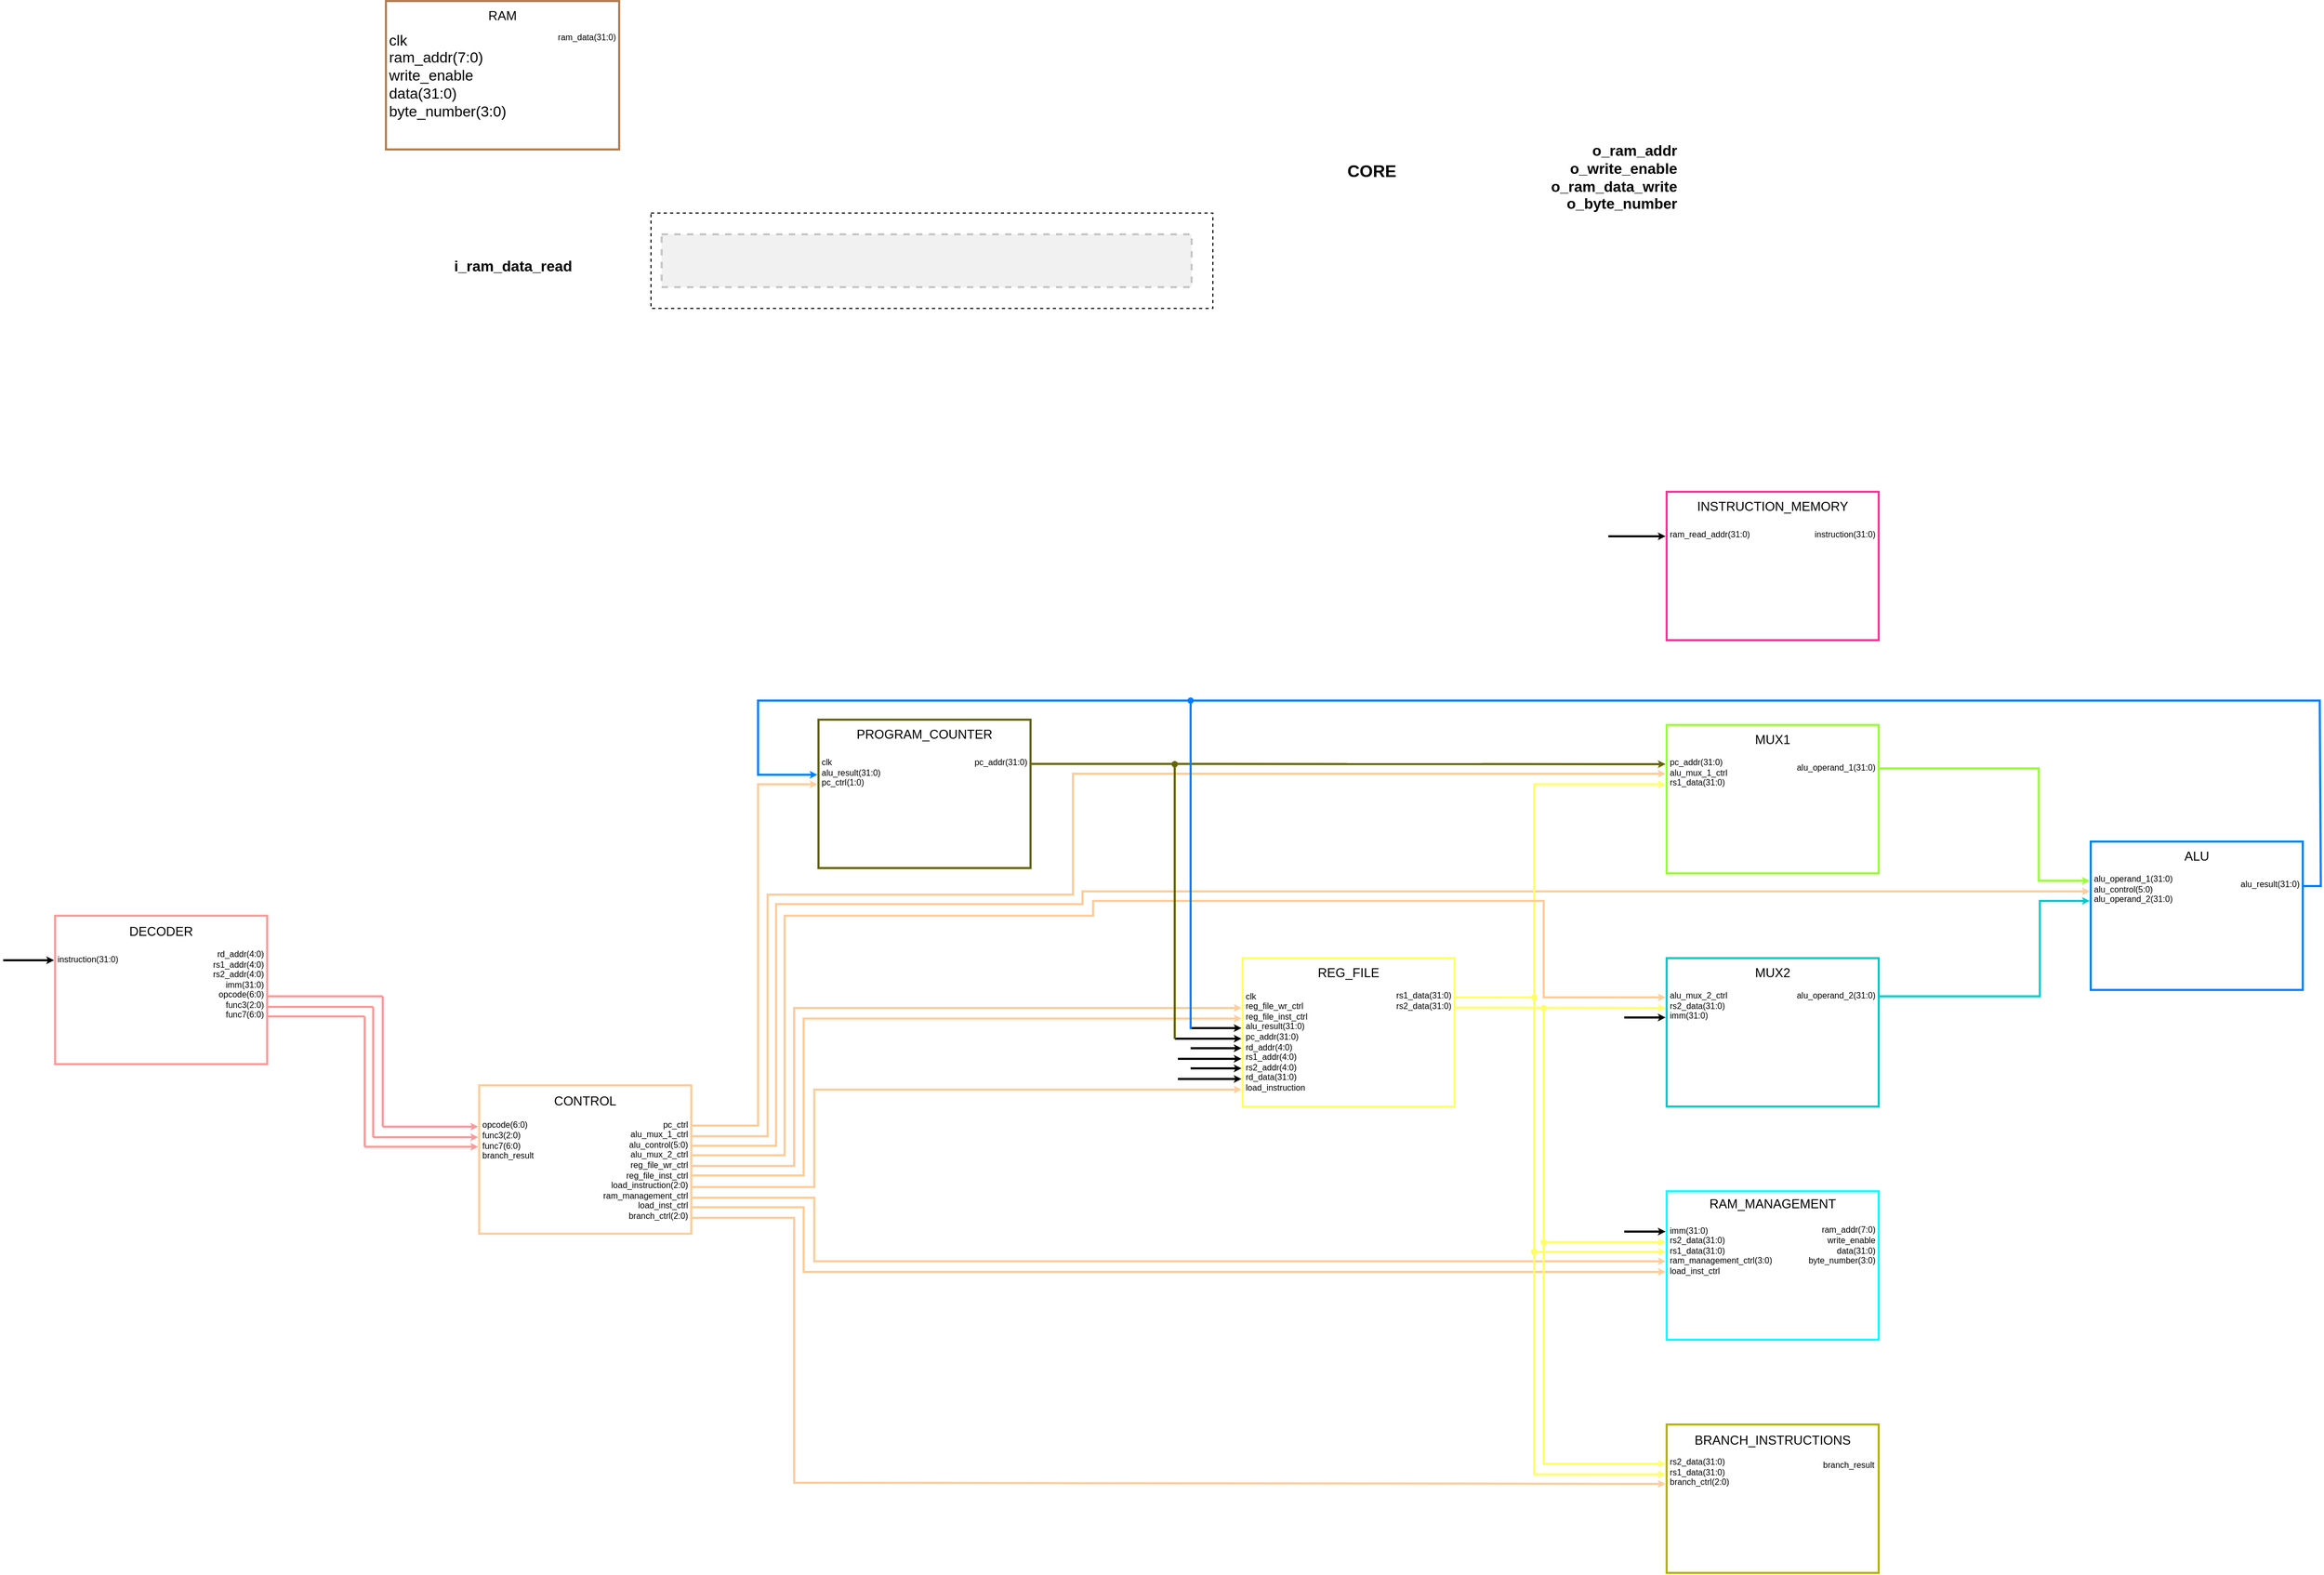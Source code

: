 <mxfile version="21.7.5" type="device">
  <diagram name="Page-1" id="GIOiO_XL50JcRZLEiqmb">
    <mxGraphModel dx="1499" dy="911" grid="1" gridSize="3" guides="0" tooltips="1" connect="0" arrows="0" fold="1" page="1" pageScale="1" pageWidth="827" pageHeight="1169" background="#FFFFFF" math="0" shadow="0">
      <root>
        <mxCell id="0" />
        <mxCell id="1" parent="0" />
        <mxCell id="GyvTqQFsoOXNv8xfiNRn-7" value="&amp;nbsp;" style="rounded=0;whiteSpace=wrap;html=1;fillColor=none;dashed=1;" parent="1" vertex="1">
          <mxGeometry x="682" y="977" width="530" height="90" as="geometry" />
        </mxCell>
        <mxCell id="Nq3vy76Jur3wy4Glu-vh-1" value="" style="rounded=0;whiteSpace=wrap;html=1;fillColor=none;strokeColor=#FF9999;strokeWidth=2;fontColor=#000000;" parent="1" vertex="1">
          <mxGeometry x="120" y="1640" width="200" height="140" as="geometry" />
        </mxCell>
        <mxCell id="Nq3vy76Jur3wy4Glu-vh-2" value="&lt;font style=&quot;font-size: 8px;&quot;&gt;instruction(31:0)&lt;br&gt;&lt;/font&gt;" style="text;html=1;strokeColor=none;fillColor=none;align=center;verticalAlign=middle;whiteSpace=wrap;rounded=0;fontColor=#000000;" parent="1" vertex="1">
          <mxGeometry x="121" y="1670" width="60" height="20" as="geometry" />
        </mxCell>
        <mxCell id="Nq3vy76Jur3wy4Glu-vh-3" value="DECODER" style="text;html=1;strokeColor=none;fillColor=none;align=center;verticalAlign=middle;whiteSpace=wrap;rounded=0;fontColor=#000000;" parent="1" vertex="1">
          <mxGeometry x="120" y="1645" width="200" height="20" as="geometry" />
        </mxCell>
        <mxCell id="Nq3vy76Jur3wy4Glu-vh-4" value="&lt;div style=&quot;font-size: 8px;&quot; align=&quot;right&quot;&gt;&lt;font style=&quot;font-size: 8px;&quot;&gt;rd_addr(4:0)&lt;/font&gt;&lt;/div&gt;&lt;div style=&quot;font-size: 8px;&quot; align=&quot;right&quot;&gt;&lt;font style=&quot;font-size: 8px;&quot;&gt;rs1_addr(4:0)&lt;/font&gt;&lt;/div&gt;&lt;div style=&quot;font-size: 8px;&quot; align=&quot;right&quot;&gt;&lt;font style=&quot;font-size: 8px;&quot;&gt;rs2_addr(4:0)&lt;/font&gt;&lt;/div&gt;&lt;div style=&quot;font-size: 8px;&quot; align=&quot;right&quot;&gt;&lt;font style=&quot;font-size: 8px;&quot;&gt;imm(31:0)&lt;/font&gt;&lt;/div&gt;&lt;div style=&quot;font-size: 8px;&quot; align=&quot;right&quot;&gt;&lt;div style=&quot;font-size: 8px;&quot; align=&quot;right&quot;&gt;&lt;font style=&quot;font-size: 8px;&quot;&gt;opcode(6:0)&lt;/font&gt;&lt;/div&gt;&lt;div style=&quot;font-size: 8px;&quot; align=&quot;right&quot;&gt;&lt;font style=&quot;font-size: 8px;&quot;&gt;func3(2:0)&lt;/font&gt;&lt;/div&gt;&lt;font style=&quot;font-size: 8px;&quot;&gt;func7(6:0)&lt;/font&gt;&lt;font style=&quot;font-size: 8px;&quot;&gt;&lt;/font&gt;&lt;/div&gt;" style="text;html=1;strokeColor=none;fillColor=none;align=right;verticalAlign=middle;whiteSpace=wrap;rounded=0;fontColor=#000000;" parent="1" vertex="1">
          <mxGeometry x="269" y="1670" width="50" height="70" as="geometry" />
        </mxCell>
        <mxCell id="Nq3vy76Jur3wy4Glu-vh-5" value="" style="rounded=0;whiteSpace=wrap;html=1;fillColor=none;strokeColor=#ffcc99;strokeWidth=2;fontColor=#000000;" parent="1" vertex="1">
          <mxGeometry x="520" y="1800" width="200" height="140" as="geometry" />
        </mxCell>
        <mxCell id="Nq3vy76Jur3wy4Glu-vh-6" value="&lt;div style=&quot;font-size: 8px;&quot; align=&quot;left&quot;&gt;&lt;font style=&quot;font-size: 8px;&quot;&gt;opcode(6:0)&lt;/font&gt;&lt;/div&gt;&lt;div style=&quot;font-size: 8px;&quot; align=&quot;left&quot;&gt;&lt;font style=&quot;font-size: 8px;&quot;&gt;func3(2:0)&lt;/font&gt;&lt;/div&gt;&lt;div style=&quot;font-size: 8px;&quot; align=&quot;left&quot;&gt;&lt;font style=&quot;font-size: 8px;&quot;&gt;func7(6:0)&lt;/font&gt;&lt;/div&gt;&lt;div style=&quot;font-size: 8px;&quot; align=&quot;left&quot;&gt;&lt;font style=&quot;font-size: 8px;&quot;&gt;branch_result&lt;br&gt;&lt;/font&gt;&lt;/div&gt;" style="text;html=1;strokeColor=none;fillColor=none;align=left;verticalAlign=middle;whiteSpace=wrap;rounded=0;fontColor=#000000;" parent="1" vertex="1">
          <mxGeometry x="521" y="1830" width="55" height="43" as="geometry" />
        </mxCell>
        <mxCell id="Nq3vy76Jur3wy4Glu-vh-7" value="CONTROL" style="text;html=1;strokeColor=none;fillColor=none;align=center;verticalAlign=middle;whiteSpace=wrap;rounded=0;fontColor=#000000;" parent="1" vertex="1">
          <mxGeometry x="520" y="1805" width="200" height="20" as="geometry" />
        </mxCell>
        <mxCell id="Nq3vy76Jur3wy4Glu-vh-8" value="&lt;div style=&quot;font-size: 8px;&quot; align=&quot;right&quot;&gt;&lt;font style=&quot;font-size: 8px;&quot;&gt;pc_ctrl&lt;/font&gt;&lt;font style=&quot;font-size: 8px;&quot;&gt;&lt;/font&gt;&lt;/div&gt;&lt;div style=&quot;font-size: 8px;&quot; align=&quot;right&quot;&gt;&lt;font style=&quot;font-size: 8px;&quot;&gt;alu_mux_1_ctrl&lt;/font&gt;&lt;/div&gt;&lt;div style=&quot;font-size: 8px;&quot; align=&quot;right&quot;&gt;&lt;div style=&quot;font-size: 8px;&quot; align=&quot;right&quot;&gt;&lt;div style=&quot;font-size: 8px;&quot; align=&quot;right&quot;&gt;&lt;font style=&quot;font-size: 8px;&quot;&gt;alu_control(5:0)&lt;/font&gt;&lt;font style=&quot;font-size: 8px;&quot;&gt;&lt;br&gt;&lt;/font&gt;&lt;/div&gt;&lt;/div&gt;&lt;font style=&quot;font-size: 8px;&quot;&gt;&lt;/font&gt;&lt;/div&gt;&lt;div style=&quot;font-size: 8px;&quot; align=&quot;right&quot;&gt;&lt;font style=&quot;font-size: 8px;&quot;&gt;alu_mux_2_ctrl&lt;/font&gt;&lt;/div&gt;&lt;div style=&quot;font-size: 8px;&quot; align=&quot;right&quot;&gt;&lt;div style=&quot;font-size: 8px;&quot; align=&quot;right&quot;&gt;&lt;font style=&quot;font-size: 8px;&quot;&gt;reg_file_wr_ctrl&lt;/font&gt;&lt;/div&gt;&lt;div style=&quot;font-size: 8px;&quot; align=&quot;right&quot;&gt;&lt;font style=&quot;font-size: 8px;&quot;&gt;reg_file_inst_ctrl&lt;/font&gt;&lt;/div&gt;&lt;div style=&quot;font-size: 8px;&quot; align=&quot;right&quot;&gt;load_instruction(2:0)&lt;font style=&quot;font-size: 8px;&quot;&gt;&lt;/font&gt;&lt;/div&gt;&lt;div style=&quot;font-size: 8px;&quot; align=&quot;right&quot;&gt;&lt;font style=&quot;font-size: 8px;&quot;&gt;ram_management_ctrl&lt;br&gt;&lt;/font&gt;&lt;/div&gt;&lt;div style=&quot;font-size: 8px;&quot; align=&quot;right&quot;&gt;load_inst_ctrl&lt;/div&gt;&lt;div style=&quot;font-size: 8px;&quot; align=&quot;right&quot;&gt;&lt;div style=&quot;font-size: 8px;&quot; align=&quot;right&quot;&gt;&lt;font style=&quot;font-size: 8px;&quot;&gt;branch_ctrl(2:0)&lt;/font&gt;&lt;/div&gt;&lt;/div&gt;&lt;/div&gt;" style="text;html=1;strokeColor=none;fillColor=none;align=right;verticalAlign=middle;whiteSpace=wrap;rounded=0;fontColor=#000000;" parent="1" vertex="1">
          <mxGeometry x="630" y="1830" width="89" height="100" as="geometry" />
        </mxCell>
        <mxCell id="Nq3vy76Jur3wy4Glu-vh-9" value="" style="rounded=0;whiteSpace=wrap;html=1;fillColor=none;strokeColor=#ffff66;strokeWidth=2;fontColor=#000000;" parent="1" vertex="1">
          <mxGeometry x="1240" y="1680" width="200" height="140" as="geometry" />
        </mxCell>
        <mxCell id="Nq3vy76Jur3wy4Glu-vh-10" value="&lt;div style=&quot;font-size: 8px;&quot; align=&quot;left&quot;&gt;&lt;font style=&quot;font-size: 8px;&quot;&gt;clk&lt;/font&gt;&lt;/div&gt;&lt;div style=&quot;font-size: 8px;&quot; align=&quot;left&quot;&gt;&lt;font style=&quot;font-size: 8px;&quot;&gt;reg_file_wr_ctrl&lt;/font&gt;&lt;/div&gt;&lt;div style=&quot;font-size: 8px;&quot; align=&quot;left&quot;&gt;&lt;div style=&quot;font-size: 8px;&quot; align=&quot;left&quot;&gt;&lt;font style=&quot;font-size: 8px;&quot;&gt;reg_file_inst_ctrl&lt;/font&gt;&lt;/div&gt;&lt;/div&gt;&lt;div style=&quot;font-size: 8px;&quot; align=&quot;left&quot;&gt;&lt;div style=&quot;font-size: 8px;&quot; align=&quot;left&quot;&gt;&lt;font style=&quot;font-size: 8px;&quot;&gt;alu_result(31:0)&lt;/font&gt;&lt;font style=&quot;font-size: 8px;&quot;&gt;&lt;/font&gt;&lt;/div&gt;&lt;div style=&quot;font-size: 8px;&quot; align=&quot;left&quot;&gt;&lt;font style=&quot;font-size: 8px;&quot;&gt;pc_addr(31:0)&lt;/font&gt;&lt;font style=&quot;font-size: 8px;&quot;&gt;&lt;/font&gt;&lt;/div&gt;&lt;div style=&quot;font-size: 8px;&quot; align=&quot;left&quot;&gt;&lt;font style=&quot;font-size: 8px;&quot;&gt;rd_addr(4:0)&lt;/font&gt;&lt;/div&gt;&lt;font style=&quot;font-size: 8px;&quot;&gt;&lt;/font&gt;&lt;/div&gt;&lt;div style=&quot;font-size: 8px;&quot; align=&quot;left&quot;&gt;&lt;font style=&quot;font-size: 8px;&quot;&gt;rs1_addr(4:0)&lt;/font&gt;&lt;/div&gt;&lt;div style=&quot;font-size: 8px;&quot; align=&quot;left&quot;&gt;&lt;font style=&quot;font-size: 8px;&quot;&gt;rs2_addr(4:0)&lt;/font&gt;&lt;/div&gt;&lt;div style=&quot;font-size: 8px;&quot; align=&quot;left&quot;&gt;&lt;font style=&quot;font-size: 8px;&quot;&gt;rd_data(31:0)&lt;/font&gt;&lt;/div&gt;&lt;div style=&quot;font-size: 8px;&quot; align=&quot;left&quot;&gt;&lt;font style=&quot;font-size: 8px;&quot;&gt;load_instruction&lt;br&gt;&lt;/font&gt;&lt;/div&gt;" style="text;html=1;strokeColor=none;fillColor=none;align=left;verticalAlign=middle;whiteSpace=wrap;rounded=0;fontColor=#000000;" parent="1" vertex="1">
          <mxGeometry x="1241" y="1710" width="69" height="98" as="geometry" />
        </mxCell>
        <mxCell id="Nq3vy76Jur3wy4Glu-vh-11" value="REG_FILE" style="text;html=1;strokeColor=none;fillColor=none;align=center;verticalAlign=middle;whiteSpace=wrap;rounded=0;fontColor=#000000;" parent="1" vertex="1">
          <mxGeometry x="1240" y="1684" width="200" height="20" as="geometry" />
        </mxCell>
        <mxCell id="Nq3vy76Jur3wy4Glu-vh-12" value="&lt;div style=&quot;font-size: 8px;&quot; align=&quot;right&quot;&gt;&lt;font style=&quot;font-size: 8px;&quot;&gt;rs1_data(31:0)&lt;/font&gt;&lt;/div&gt;&lt;div style=&quot;font-size: 8px;&quot; align=&quot;right&quot;&gt;&lt;font style=&quot;font-size: 8px;&quot;&gt;rs2_data(31:0)&lt;br&gt;&lt;/font&gt;&lt;/div&gt;" style="text;html=1;strokeColor=none;fillColor=none;align=right;verticalAlign=middle;whiteSpace=wrap;rounded=0;fontColor=#000000;" parent="1" vertex="1">
          <mxGeometry x="1379" y="1710" width="60" height="20" as="geometry" />
        </mxCell>
        <mxCell id="Nq3vy76Jur3wy4Glu-vh-13" value="" style="rounded=0;whiteSpace=wrap;html=1;fillColor=none;strokeColor=#99ff33;strokeWidth=2;fontColor=#000000;" parent="1" vertex="1">
          <mxGeometry x="1640" y="1460" width="200" height="140" as="geometry" />
        </mxCell>
        <mxCell id="Nq3vy76Jur3wy4Glu-vh-14" value="&lt;div style=&quot;font-size: 8px;&quot; align=&quot;left&quot;&gt;&lt;font style=&quot;font-size: 8px;&quot;&gt;pc_addr(31:0)&lt;/font&gt;&lt;font style=&quot;font-size: 8px;&quot;&gt;&lt;/font&gt;&lt;/div&gt;&lt;div style=&quot;font-size: 8px;&quot; align=&quot;left&quot;&gt;&lt;div style=&quot;font-size: 8px;&quot; align=&quot;left&quot;&gt;&lt;font style=&quot;font-size: 8px;&quot;&gt;alu_mux_1_ctrl&lt;/font&gt;&lt;/div&gt;&lt;div style=&quot;font-size: 8px;&quot; align=&quot;left&quot;&gt;&lt;font style=&quot;font-size: 8px;&quot;&gt;rs1_data(31:0)&lt;/font&gt;&lt;font style=&quot;font-size: 8px;&quot;&gt;&lt;/font&gt;&lt;/div&gt;&lt;font style=&quot;font-size: 8px;&quot;&gt;&lt;/font&gt;&lt;/div&gt;" style="text;html=1;strokeColor=none;fillColor=none;align=left;verticalAlign=middle;whiteSpace=wrap;rounded=0;fontColor=#000000;" parent="1" vertex="1">
          <mxGeometry x="1641" y="1490" width="60" height="30" as="geometry" />
        </mxCell>
        <mxCell id="Nq3vy76Jur3wy4Glu-vh-15" value="MUX1" style="text;html=1;strokeColor=none;fillColor=none;align=center;verticalAlign=middle;whiteSpace=wrap;rounded=0;fontColor=#000000;" parent="1" vertex="1">
          <mxGeometry x="1640" y="1464" width="200" height="20" as="geometry" />
        </mxCell>
        <mxCell id="Nq3vy76Jur3wy4Glu-vh-16" value="&lt;div style=&quot;font-size: 8px;&quot; align=&quot;right&quot;&gt;&lt;font style=&quot;font-size: 8px;&quot;&gt;alu_operand_1(31:0)&lt;/font&gt;&lt;/div&gt;" style="text;html=1;strokeColor=none;fillColor=none;align=right;verticalAlign=middle;whiteSpace=wrap;rounded=0;fontColor=#000000;" parent="1" vertex="1">
          <mxGeometry x="1759" y="1490" width="80" height="20" as="geometry" />
        </mxCell>
        <mxCell id="Nq3vy76Jur3wy4Glu-vh-17" value="" style="rounded=0;whiteSpace=wrap;html=1;fillColor=none;strokeColor=#00cccc;strokeWidth=2;fontColor=#000000;" parent="1" vertex="1">
          <mxGeometry x="1640" y="1680" width="200" height="140" as="geometry" />
        </mxCell>
        <mxCell id="Nq3vy76Jur3wy4Glu-vh-18" value="&lt;div style=&quot;font-size: 8px;&quot; align=&quot;left&quot;&gt;&lt;font style=&quot;font-size: 8px;&quot;&gt;alu_mux_2_ctrl&lt;/font&gt;&lt;/div&gt;&lt;div style=&quot;font-size: 8px;&quot; align=&quot;left&quot;&gt;&lt;font style=&quot;font-size: 8px;&quot;&gt;rs2_data(31:0)&lt;/font&gt;&lt;/div&gt;&lt;div style=&quot;font-size: 8px;&quot; align=&quot;left&quot;&gt;&lt;font style=&quot;font-size: 8px;&quot;&gt;imm(31:0)&lt;br&gt;&lt;/font&gt;&lt;/div&gt;" style="text;html=1;strokeColor=none;fillColor=none;align=left;verticalAlign=middle;whiteSpace=wrap;rounded=0;fontColor=#000000;" parent="1" vertex="1">
          <mxGeometry x="1641" y="1710" width="60" height="30" as="geometry" />
        </mxCell>
        <mxCell id="Nq3vy76Jur3wy4Glu-vh-19" value="MUX2" style="text;html=1;strokeColor=none;fillColor=none;align=center;verticalAlign=middle;whiteSpace=wrap;rounded=0;fontColor=#000000;" parent="1" vertex="1">
          <mxGeometry x="1640" y="1684" width="200" height="20" as="geometry" />
        </mxCell>
        <mxCell id="Nq3vy76Jur3wy4Glu-vh-20" value="&lt;div style=&quot;font-size: 8px;&quot; align=&quot;right&quot;&gt;&lt;font style=&quot;font-size: 8px;&quot;&gt;alu_operand_2(31:0)&lt;/font&gt;&lt;/div&gt;" style="text;html=1;strokeColor=none;fillColor=none;align=right;verticalAlign=middle;whiteSpace=wrap;rounded=0;fontColor=#000000;" parent="1" vertex="1">
          <mxGeometry x="1759" y="1710" width="80" height="10" as="geometry" />
        </mxCell>
        <mxCell id="Nq3vy76Jur3wy4Glu-vh-21" value="&amp;nbsp;" style="rounded=0;whiteSpace=wrap;html=1;fillColor=none;strokeColor=#007fff;strokeWidth=2;fontColor=#000000;" parent="1" vertex="1">
          <mxGeometry x="2040" y="1570" width="200" height="140" as="geometry" />
        </mxCell>
        <mxCell id="Nq3vy76Jur3wy4Glu-vh-22" value="&lt;div style=&quot;font-size: 8px;&quot; align=&quot;left&quot;&gt;&lt;font style=&quot;font-size: 8px;&quot;&gt;alu_operand_1(31:0)&lt;/font&gt;&lt;/div&gt;&lt;div style=&quot;font-size: 8px;&quot; align=&quot;left&quot;&gt;&lt;font style=&quot;font-size: 8px;&quot;&gt;alu_control(5:0)&lt;/font&gt;&lt;/div&gt;&lt;div style=&quot;font-size: 8px;&quot; align=&quot;left&quot;&gt;&lt;div style=&quot;font-size: 8px;&quot; align=&quot;left&quot;&gt;&lt;font style=&quot;font-size: 8px;&quot;&gt;alu_operand_2(31:0)&lt;/font&gt;&lt;/div&gt;&lt;font style=&quot;font-size: 8px;&quot;&gt;&lt;/font&gt;&lt;/div&gt;" style="text;html=1;strokeColor=none;fillColor=none;align=left;verticalAlign=middle;whiteSpace=wrap;rounded=0;fontColor=#000000;" parent="1" vertex="1">
          <mxGeometry x="2041" y="1600" width="80" height="30" as="geometry" />
        </mxCell>
        <mxCell id="Nq3vy76Jur3wy4Glu-vh-23" value="ALU" style="text;html=1;strokeColor=none;fillColor=none;align=center;verticalAlign=middle;whiteSpace=wrap;rounded=0;fontColor=#000000;" parent="1" vertex="1">
          <mxGeometry x="2040" y="1574" width="200" height="20" as="geometry" />
        </mxCell>
        <mxCell id="Nq3vy76Jur3wy4Glu-vh-24" value="&lt;div style=&quot;font-size: 8px;&quot; align=&quot;right&quot;&gt;&lt;font style=&quot;font-size: 8px;&quot;&gt;alu_result(31:0)&lt;/font&gt;&lt;/div&gt;" style="text;html=1;strokeColor=none;fillColor=none;align=right;verticalAlign=middle;whiteSpace=wrap;rounded=0;fontColor=#000000;" parent="1" vertex="1">
          <mxGeometry x="2180" y="1600" width="59" height="20" as="geometry" />
        </mxCell>
        <mxCell id="Nq3vy76Jur3wy4Glu-vh-25" value="" style="rounded=0;whiteSpace=wrap;html=1;fillColor=none;strokeColor=#ff3399;strokeWidth=2;fontColor=#000000;" parent="1" vertex="1">
          <mxGeometry x="1640" y="1240" width="200" height="140" as="geometry" />
        </mxCell>
        <mxCell id="Nq3vy76Jur3wy4Glu-vh-26" value="&lt;div style=&quot;font-size: 8px;&quot; align=&quot;left&quot;&gt;&lt;font style=&quot;font-size: 8px;&quot;&gt;ram_read_addr(31:0)&lt;/font&gt;&lt;/div&gt;" style="text;html=1;strokeColor=none;fillColor=none;align=left;verticalAlign=middle;whiteSpace=wrap;rounded=0;fontColor=#000000;" parent="1" vertex="1">
          <mxGeometry x="1641" y="1270" width="80" height="20" as="geometry" />
        </mxCell>
        <mxCell id="Nq3vy76Jur3wy4Glu-vh-27" value="INSTRUCTION_MEMORY" style="text;html=1;strokeColor=none;fillColor=none;align=center;verticalAlign=middle;whiteSpace=wrap;rounded=0;fontColor=#000000;" parent="1" vertex="1">
          <mxGeometry x="1640" y="1244" width="200" height="20" as="geometry" />
        </mxCell>
        <mxCell id="Nq3vy76Jur3wy4Glu-vh-28" value="&lt;div style=&quot;font-size: 8px;&quot; align=&quot;right&quot;&gt;&lt;font style=&quot;font-size: 8px;&quot;&gt;instruction(31:0)&lt;/font&gt;&lt;/div&gt;" style="text;html=1;strokeColor=none;fillColor=none;align=right;verticalAlign=middle;whiteSpace=wrap;rounded=0;fontColor=#000000;" parent="1" vertex="1">
          <mxGeometry x="1779" y="1270" width="60" height="20" as="geometry" />
        </mxCell>
        <mxCell id="WBGVOQ_4j9fBxjr6cf3C-39" value="" style="rounded=0;whiteSpace=wrap;html=1;fillColor=none;strokeColor=#666600;strokeWidth=2;fontColor=#000000;" parent="1" vertex="1">
          <mxGeometry x="840" y="1455" width="200" height="140" as="geometry" />
        </mxCell>
        <mxCell id="WBGVOQ_4j9fBxjr6cf3C-40" value="&lt;div style=&quot;font-size: 8px;&quot; align=&quot;left&quot;&gt;&lt;font style=&quot;font-size: 8px;&quot;&gt;clk&lt;/font&gt;&lt;/div&gt;&lt;div style=&quot;font-size: 8px;&quot; align=&quot;left&quot;&gt;&lt;font style=&quot;font-size: 8px;&quot;&gt;alu_result(31:0)&lt;/font&gt;&lt;/div&gt;&lt;div style=&quot;font-size: 8px;&quot; align=&quot;left&quot;&gt;&lt;font style=&quot;font-size: 8px;&quot;&gt;pc_ctrl(1:0)&lt;br&gt;&lt;/font&gt;&lt;/div&gt;" style="text;html=1;strokeColor=none;fillColor=none;align=left;verticalAlign=middle;whiteSpace=wrap;rounded=0;fontColor=#000000;" parent="1" vertex="1">
          <mxGeometry x="841" y="1485" width="59" height="40" as="geometry" />
        </mxCell>
        <mxCell id="WBGVOQ_4j9fBxjr6cf3C-41" value="PROGRAM_COUNTER" style="text;html=1;strokeColor=none;fillColor=none;align=center;verticalAlign=middle;whiteSpace=wrap;rounded=0;fontColor=#000000;" parent="1" vertex="1">
          <mxGeometry x="840" y="1459" width="200" height="20" as="geometry" />
        </mxCell>
        <mxCell id="WBGVOQ_4j9fBxjr6cf3C-42" value="&lt;div style=&quot;font-size: 8px;&quot; align=&quot;right&quot;&gt;&lt;font style=&quot;font-size: 8px;&quot;&gt;pc_addr(31:0)&lt;br&gt;&lt;/font&gt;&lt;/div&gt;" style="text;html=1;strokeColor=none;fillColor=none;align=right;verticalAlign=middle;whiteSpace=wrap;rounded=0;fontColor=#000000;" parent="1" vertex="1">
          <mxGeometry x="979" y="1485" width="60" height="20" as="geometry" />
        </mxCell>
        <mxCell id="HfboubUgEW3dS0zUGy0d-5" value="" style="rounded=0;whiteSpace=wrap;html=1;fillColor=none;strokeColor=#00FFFF;strokeWidth=2;fontColor=#000000;" parent="1" vertex="1">
          <mxGeometry x="1640" y="1900" width="200" height="140" as="geometry" />
        </mxCell>
        <mxCell id="HfboubUgEW3dS0zUGy0d-6" value="&lt;div style=&quot;font-size: 8px;&quot; align=&quot;left&quot;&gt;&lt;div style=&quot;font-size: 8px;&quot; align=&quot;left&quot;&gt;imm(31:0)&lt;/div&gt;&lt;/div&gt;&lt;div style=&quot;font-size: 8px;&quot; align=&quot;left&quot;&gt;&lt;div style=&quot;font-size: 8px;&quot; align=&quot;left&quot;&gt;&lt;font style=&quot;font-size: 8px;&quot;&gt;rs2_data(31:0)&lt;/font&gt;&lt;/div&gt;&lt;div style=&quot;font-size: 8px;&quot; align=&quot;left&quot;&gt;&lt;div style=&quot;font-size: 8px;&quot; align=&quot;left&quot;&gt;&lt;font style=&quot;font-size: 8px;&quot;&gt;rs1_data(31:0)&lt;/font&gt;&lt;/div&gt;&lt;/div&gt;&lt;div style=&quot;font-size: 8px;&quot; align=&quot;left&quot;&gt;&lt;font style=&quot;font-size: 8px;&quot;&gt;ram_management_ctrl(3:0)&lt;/font&gt;&lt;/div&gt;&lt;div style=&quot;font-size: 8px;&quot; align=&quot;left&quot;&gt;load_inst_ctrl&lt;br&gt;&lt;/div&gt;&lt;/div&gt;" style="text;html=1;strokeColor=none;fillColor=none;align=left;verticalAlign=middle;whiteSpace=wrap;rounded=0;fontColor=#000000;" parent="1" vertex="1">
          <mxGeometry x="1641" y="1930" width="100" height="51" as="geometry" />
        </mxCell>
        <mxCell id="HfboubUgEW3dS0zUGy0d-7" value="RAM_MANAGEMENT" style="text;html=1;strokeColor=none;fillColor=none;align=center;verticalAlign=middle;whiteSpace=wrap;rounded=0;fontColor=#000000;" parent="1" vertex="1">
          <mxGeometry x="1640" y="1904" width="200" height="16" as="geometry" />
        </mxCell>
        <mxCell id="HfboubUgEW3dS0zUGy0d-8" value="&lt;div style=&quot;font-size: 8px;&quot; align=&quot;right&quot;&gt;&lt;font style=&quot;font-size: 8px;&quot;&gt;ram_addr(7:0)&lt;br&gt;&lt;/font&gt;&lt;/div&gt;&lt;div style=&quot;font-size: 8px;&quot; align=&quot;right&quot;&gt;&lt;font style=&quot;font-size: 8px;&quot;&gt;write_enable&lt;/font&gt;&lt;/div&gt;&lt;div style=&quot;font-size: 8px;&quot; align=&quot;right&quot;&gt;&lt;font style=&quot;font-size: 8px;&quot;&gt;data(31:0)&lt;/font&gt;&lt;/div&gt;&lt;div style=&quot;font-size: 8px;&quot; align=&quot;right&quot;&gt;&lt;font style=&quot;font-size: 8px;&quot;&gt;byte_number(3:0)&lt;br&gt;&lt;/font&gt;&lt;/div&gt;" style="text;html=1;strokeColor=none;fillColor=none;align=right;verticalAlign=middle;whiteSpace=wrap;rounded=0;fontColor=#000000;" parent="1" vertex="1">
          <mxGeometry x="1771" y="1931" width="68" height="40" as="geometry" />
        </mxCell>
        <mxCell id="3gstqMGpocRiPtmlr0DV-15" value="" style="rounded=0;whiteSpace=wrap;html=1;fillColor=none;strokeColor=#B57E51;strokeWidth=2;fontColor=#000000;" parent="1" vertex="1">
          <mxGeometry x="432" y="777" width="220" height="140" as="geometry" />
        </mxCell>
        <mxCell id="3gstqMGpocRiPtmlr0DV-16" value="&lt;div style=&quot;font-size: 14px;&quot; align=&quot;left&quot;&gt;&lt;font style=&quot;font-size: 14px;&quot;&gt;clk&lt;/font&gt;&lt;/div&gt;&lt;div style=&quot;font-size: 14px;&quot; align=&quot;left&quot;&gt;&lt;font style=&quot;font-size: 14px;&quot;&gt;ram_addr(7:0)&lt;/font&gt;&lt;/div&gt;&lt;div style=&quot;font-size: 14px;&quot; align=&quot;left&quot;&gt;&lt;font style=&quot;font-size: 14px;&quot;&gt;write_enable&lt;br&gt;&lt;/font&gt;&lt;/div&gt;&lt;div style=&quot;font-size: 14px;&quot; align=&quot;left&quot;&gt;&lt;font style=&quot;font-size: 14px;&quot;&gt;data(31:0)&lt;/font&gt;&lt;/div&gt;&lt;div style=&quot;font-size: 14px;&quot; align=&quot;left&quot;&gt;&lt;font style=&quot;font-size: 14px;&quot;&gt;byte_number(3:0)&lt;br&gt;&lt;/font&gt;&lt;/div&gt;" style="text;html=1;strokeColor=none;fillColor=none;align=left;verticalAlign=middle;whiteSpace=wrap;rounded=0;fontColor=#000000;" parent="1" vertex="1">
          <mxGeometry x="433" y="801" width="113" height="91" as="geometry" />
        </mxCell>
        <mxCell id="3gstqMGpocRiPtmlr0DV-17" value="RAM" style="text;html=1;strokeColor=none;fillColor=none;align=center;verticalAlign=middle;whiteSpace=wrap;rounded=0;fontColor=#000000;" parent="1" vertex="1">
          <mxGeometry x="432" y="781" width="220" height="20" as="geometry" />
        </mxCell>
        <mxCell id="3gstqMGpocRiPtmlr0DV-18" value="&lt;div style=&quot;font-size: 8px;&quot; align=&quot;right&quot;&gt;&lt;font style=&quot;font-size: 8px;&quot;&gt;ram_data(31:0)&lt;/font&gt;&lt;/div&gt;" style="text;html=1;strokeColor=none;fillColor=none;align=right;verticalAlign=middle;whiteSpace=wrap;rounded=0;fontColor=#000000;" parent="1" vertex="1">
          <mxGeometry x="591" y="801" width="60" height="20" as="geometry" />
        </mxCell>
        <mxCell id="4SwvQqKv90205dTWW9fl-2" value="&lt;div style=&quot;font-size: 14px;&quot; align=&quot;right&quot;&gt;&lt;font style=&quot;font-size: 14px;&quot;&gt;&lt;b&gt;&lt;font style=&quot;font-size: 14px;&quot;&gt;&lt;font style=&quot;font-size: 14px;&quot;&gt;&lt;b&gt;&lt;font style=&quot;font-size: 14px;&quot;&gt;o_ram_addr&lt;/font&gt;&lt;/b&gt;&lt;/font&gt;&lt;/font&gt;&lt;/b&gt;&lt;/font&gt;&lt;/div&gt;&lt;div style=&quot;font-size: 14px;&quot; align=&quot;right&quot;&gt;&lt;font style=&quot;font-size: 14px;&quot;&gt;&lt;b&gt;&lt;font style=&quot;font-size: 14px;&quot;&gt;&lt;font style=&quot;font-size: 14px;&quot;&gt;&lt;b&gt;&lt;font style=&quot;font-size: 14px;&quot;&gt;o_write_enable&lt;/font&gt;&lt;/b&gt;&lt;/font&gt;&lt;br&gt;&lt;/font&gt;&lt;/b&gt;&lt;/font&gt;&lt;/div&gt;&lt;div style=&quot;font-size: 14px;&quot; align=&quot;right&quot;&gt;&lt;font style=&quot;font-size: 14px;&quot;&gt;&lt;b&gt;&lt;font style=&quot;font-size: 14px;&quot;&gt;o_ram_data_write&lt;/font&gt;&lt;/b&gt;&lt;/font&gt;&lt;/div&gt;&lt;div style=&quot;font-size: 14px;&quot; align=&quot;right&quot;&gt;&lt;font style=&quot;font-size: 14px;&quot;&gt;&lt;b&gt;&lt;font style=&quot;font-size: 14px;&quot;&gt;o_byte_number&lt;br&gt;&lt;/font&gt;&lt;/b&gt;&lt;/font&gt;&lt;/div&gt;" style="text;html=1;strokeColor=none;fillColor=none;align=right;verticalAlign=middle;whiteSpace=wrap;rounded=0;" parent="1" vertex="1">
          <mxGeometry x="1532" y="907" width="120" height="72" as="geometry" />
        </mxCell>
        <mxCell id="6XQH-ZIWkHCpFrcvFsyq-4" value="&lt;font style=&quot;font-size: 14px;&quot;&gt;&lt;b&gt;&lt;font style=&quot;font-size: 14px;&quot;&gt;i_ram_data_read&lt;br&gt;&lt;/font&gt;&lt;/b&gt;&lt;/font&gt;" style="text;html=1;strokeColor=none;fillColor=none;align=center;verticalAlign=middle;whiteSpace=wrap;rounded=0;" parent="1" vertex="1">
          <mxGeometry x="492" y="1017" width="120" height="20" as="geometry" />
        </mxCell>
        <mxCell id="6XQH-ZIWkHCpFrcvFsyq-6" value="&lt;font style=&quot;font-size: 16px;&quot;&gt;&lt;b&gt;CORE&lt;/b&gt;&lt;/font&gt;" style="text;html=1;strokeColor=none;fillColor=none;align=center;verticalAlign=middle;whiteSpace=wrap;rounded=0;fontColor=#000000;" parent="1" vertex="1">
          <mxGeometry x="1332" y="927" width="60" height="20" as="geometry" />
        </mxCell>
        <mxCell id="6XQH-ZIWkHCpFrcvFsyq-9" value="&amp;nbsp;" style="rounded=0;whiteSpace=wrap;html=1;dashed=1;strokeWidth=2;fillColor=#BABABA;fillStyle=solid;opacity=20;" parent="1" vertex="1">
          <mxGeometry x="692" y="997" width="500" height="50" as="geometry" />
        </mxCell>
        <mxCell id="Ia1AkE6VqReakgYp9iSG-2" value="" style="rounded=0;whiteSpace=wrap;html=1;fillColor=none;strokeColor=#B5B500;strokeWidth=2;fontColor=#000000;" parent="1" vertex="1">
          <mxGeometry x="1640" y="2120" width="200" height="140" as="geometry" />
        </mxCell>
        <mxCell id="Ia1AkE6VqReakgYp9iSG-3" value="&lt;div style=&quot;font-size: 8px;&quot; align=&quot;left&quot;&gt;&lt;div style=&quot;font-size: 8px;&quot; align=&quot;left&quot;&gt;&lt;font style=&quot;font-size: 8px;&quot;&gt;rs2_data(31:0)&lt;/font&gt;&lt;/div&gt;&lt;font style=&quot;font-size: 8px;&quot;&gt;&lt;/font&gt;&lt;/div&gt;&lt;div style=&quot;font-size: 8px;&quot; align=&quot;left&quot;&gt;&lt;font style=&quot;font-size: 8px;&quot;&gt;rs1_data(31:0)&lt;br&gt;&lt;/font&gt;&lt;/div&gt;&lt;div style=&quot;font-size: 8px;&quot; align=&quot;left&quot;&gt;&lt;div style=&quot;font-size: 8px;&quot; align=&quot;left&quot;&gt;&lt;font style=&quot;font-size: 8px;&quot;&gt;branch_ctrl(2:0)&lt;/font&gt;&lt;/div&gt;&lt;font style=&quot;font-size: 8px;&quot;&gt;&lt;/font&gt;&lt;/div&gt;" style="text;html=1;strokeColor=none;fillColor=none;align=left;verticalAlign=middle;whiteSpace=wrap;rounded=0;fontColor=#000000;" parent="1" vertex="1">
          <mxGeometry x="1641" y="2150" width="62" height="30" as="geometry" />
        </mxCell>
        <mxCell id="Ia1AkE6VqReakgYp9iSG-4" value="BRANCH_INSTRUCTIONS" style="text;html=1;strokeColor=none;fillColor=none;align=center;verticalAlign=middle;whiteSpace=wrap;rounded=0;fontColor=#000000;" parent="1" vertex="1">
          <mxGeometry x="1640" y="2125" width="200" height="20" as="geometry" />
        </mxCell>
        <mxCell id="Ia1AkE6VqReakgYp9iSG-5" value="&lt;font style=&quot;font-size: 8px;&quot;&gt;branch_result&lt;br&gt;&lt;/font&gt;" style="text;html=1;strokeColor=none;fillColor=none;align=right;verticalAlign=middle;whiteSpace=wrap;rounded=0;fontColor=#000000;" parent="1" vertex="1">
          <mxGeometry x="1780" y="2150" width="58" height="14" as="geometry" />
        </mxCell>
        <mxCell id="UCRnNolcWxTBBTJZz29h-6" value="" style="endArrow=none;html=1;rounded=0;strokeWidth=2;strokeColor=#FF9999;" parent="1" edge="1">
          <mxGeometry width="50" height="50" relative="1" as="geometry">
            <mxPoint x="321" y="1735" as="sourcePoint" />
            <mxPoint x="412" y="1735" as="targetPoint" />
          </mxGeometry>
        </mxCell>
        <mxCell id="UCRnNolcWxTBBTJZz29h-7" value="" style="endArrow=none;html=1;rounded=0;strokeWidth=2;strokeColor=#FF9999;" parent="1" edge="1">
          <mxGeometry width="50" height="50" relative="1" as="geometry">
            <mxPoint x="321" y="1726" as="sourcePoint" />
            <mxPoint x="420" y="1726" as="targetPoint" />
          </mxGeometry>
        </mxCell>
        <mxCell id="UCRnNolcWxTBBTJZz29h-8" value="" style="endArrow=none;html=1;rounded=0;strokeWidth=2;strokeColor=#FF9999;" parent="1" edge="1">
          <mxGeometry width="50" height="50" relative="1" as="geometry">
            <mxPoint x="321" y="1716" as="sourcePoint" />
            <mxPoint x="429" y="1716" as="targetPoint" />
          </mxGeometry>
        </mxCell>
        <mxCell id="UCRnNolcWxTBBTJZz29h-9" value="" style="endArrow=classic;html=1;rounded=0;endSize=1;startSize=3;strokeWidth=2;strokeColor=#FF9999;" parent="1" edge="1">
          <mxGeometry width="50" height="50" relative="1" as="geometry">
            <mxPoint x="412" y="1858" as="sourcePoint" />
            <mxPoint x="519" y="1858" as="targetPoint" />
          </mxGeometry>
        </mxCell>
        <mxCell id="UCRnNolcWxTBBTJZz29h-10" value="" style="endArrow=classic;html=1;rounded=0;strokeWidth=2;endSize=1;strokeColor=#FF9999;" parent="1" edge="1">
          <mxGeometry width="50" height="50" relative="1" as="geometry">
            <mxPoint x="420" y="1849" as="sourcePoint" />
            <mxPoint x="519" y="1849" as="targetPoint" />
          </mxGeometry>
        </mxCell>
        <mxCell id="UCRnNolcWxTBBTJZz29h-11" value="" style="endArrow=classic;html=1;rounded=0;endSize=1;strokeWidth=2;strokeColor=#FF9999;" parent="1" edge="1">
          <mxGeometry width="50" height="50" relative="1" as="geometry">
            <mxPoint x="429" y="1839" as="sourcePoint" />
            <mxPoint x="519" y="1839" as="targetPoint" />
          </mxGeometry>
        </mxCell>
        <mxCell id="UCRnNolcWxTBBTJZz29h-12" value="" style="endArrow=none;html=1;rounded=0;strokeWidth=2;strokeColor=#FF9999;" parent="1" edge="1">
          <mxGeometry width="50" height="50" relative="1" as="geometry">
            <mxPoint x="429" y="1839" as="sourcePoint" />
            <mxPoint x="429" y="1716" as="targetPoint" />
          </mxGeometry>
        </mxCell>
        <mxCell id="UCRnNolcWxTBBTJZz29h-13" value="" style="endArrow=none;html=1;rounded=0;strokeWidth=2;strokeColor=#FF9999;" parent="1" edge="1">
          <mxGeometry width="50" height="50" relative="1" as="geometry">
            <mxPoint x="420" y="1849" as="sourcePoint" />
            <mxPoint x="420" y="1726" as="targetPoint" />
          </mxGeometry>
        </mxCell>
        <mxCell id="UCRnNolcWxTBBTJZz29h-14" value="" style="endArrow=none;html=1;rounded=0;strokeWidth=2;strokeColor=#FF9999;" parent="1" edge="1">
          <mxGeometry width="50" height="50" relative="1" as="geometry">
            <mxPoint x="412" y="1858" as="sourcePoint" />
            <mxPoint x="412" y="1735" as="targetPoint" />
          </mxGeometry>
        </mxCell>
        <mxCell id="UCRnNolcWxTBBTJZz29h-17" value="" style="endArrow=classic;html=1;rounded=0;endSize=1;strokeWidth=2;" parent="1" edge="1">
          <mxGeometry width="50" height="50" relative="1" as="geometry">
            <mxPoint x="71" y="1682" as="sourcePoint" />
            <mxPoint x="119" y="1682" as="targetPoint" />
          </mxGeometry>
        </mxCell>
        <mxCell id="UCRnNolcWxTBBTJZz29h-18" value="" style="endArrow=classic;html=1;rounded=0;endSize=1;strokeWidth=2;strokeColor=#007FFF;" parent="1" edge="1">
          <mxGeometry width="50" height="50" relative="1" as="geometry">
            <mxPoint x="782" y="1507" as="sourcePoint" />
            <mxPoint x="839" y="1507" as="targetPoint" />
          </mxGeometry>
        </mxCell>
        <mxCell id="UCRnNolcWxTBBTJZz29h-19" value="" style="endArrow=classic;html=1;rounded=0;endSize=1;strokeWidth=2;strokeColor=#FFCC99;" parent="1" edge="1">
          <mxGeometry width="50" height="50" relative="1" as="geometry">
            <mxPoint x="782" y="1516" as="sourcePoint" />
            <mxPoint x="839" y="1516" as="targetPoint" />
          </mxGeometry>
        </mxCell>
        <mxCell id="UCRnNolcWxTBBTJZz29h-20" value="" style="endArrow=classic;html=1;rounded=0;endSize=1;strokeWidth=2;" parent="1" edge="1">
          <mxGeometry width="50" height="50" relative="1" as="geometry">
            <mxPoint x="1585" y="1282" as="sourcePoint" />
            <mxPoint x="1639" y="1282" as="targetPoint" />
          </mxGeometry>
        </mxCell>
        <mxCell id="UCRnNolcWxTBBTJZz29h-21" value="" style="endArrow=classic;html=1;rounded=0;endSize=1;strokeWidth=2;strokeColor=#FFCC99;" parent="1" edge="1">
          <mxGeometry width="50" height="50" relative="1" as="geometry">
            <mxPoint x="816" y="1727" as="sourcePoint" />
            <mxPoint x="1239" y="1727" as="targetPoint" />
          </mxGeometry>
        </mxCell>
        <mxCell id="UCRnNolcWxTBBTJZz29h-22" value="" style="endArrow=classic;html=1;rounded=0;endSize=1;strokeWidth=2;strokeColor=#FFCC99;" parent="1" edge="1">
          <mxGeometry width="50" height="50" relative="1" as="geometry">
            <mxPoint x="825" y="1737" as="sourcePoint" />
            <mxPoint x="1239" y="1737" as="targetPoint" />
          </mxGeometry>
        </mxCell>
        <mxCell id="UCRnNolcWxTBBTJZz29h-23" value="" style="endArrow=classic;html=1;rounded=0;endSize=1;strokeWidth=2;" parent="1" edge="1">
          <mxGeometry width="50" height="50" relative="1" as="geometry">
            <mxPoint x="1191" y="1746" as="sourcePoint" />
            <mxPoint x="1239" y="1746" as="targetPoint" />
          </mxGeometry>
        </mxCell>
        <mxCell id="UCRnNolcWxTBBTJZz29h-24" value="" style="endArrow=classic;html=1;rounded=0;endSize=1;strokeWidth=2;" parent="1" edge="1">
          <mxGeometry width="50" height="50" relative="1" as="geometry">
            <mxPoint x="1176" y="1756" as="sourcePoint" />
            <mxPoint x="1239" y="1756" as="targetPoint" />
          </mxGeometry>
        </mxCell>
        <mxCell id="UCRnNolcWxTBBTJZz29h-25" value="" style="endArrow=classic;html=1;rounded=0;endSize=1;strokeWidth=2;" parent="1" edge="1">
          <mxGeometry width="50" height="50" relative="1" as="geometry">
            <mxPoint x="1191" y="1765" as="sourcePoint" />
            <mxPoint x="1239" y="1765" as="targetPoint" />
          </mxGeometry>
        </mxCell>
        <mxCell id="UCRnNolcWxTBBTJZz29h-26" value="" style="endArrow=classic;html=1;rounded=0;endSize=1;strokeWidth=2;" parent="1" edge="1">
          <mxGeometry width="50" height="50" relative="1" as="geometry">
            <mxPoint x="1179" y="1775" as="sourcePoint" />
            <mxPoint x="1239" y="1775" as="targetPoint" />
          </mxGeometry>
        </mxCell>
        <mxCell id="UCRnNolcWxTBBTJZz29h-27" value="" style="endArrow=classic;html=1;rounded=0;endSize=1;strokeWidth=2;" parent="1" edge="1">
          <mxGeometry width="50" height="50" relative="1" as="geometry">
            <mxPoint x="1191" y="1784" as="sourcePoint" />
            <mxPoint x="1239" y="1784" as="targetPoint" />
          </mxGeometry>
        </mxCell>
        <mxCell id="UCRnNolcWxTBBTJZz29h-28" value="" style="endArrow=classic;html=1;rounded=0;endSize=1;strokeWidth=2;" parent="1" edge="1">
          <mxGeometry width="50" height="50" relative="1" as="geometry">
            <mxPoint x="1179" y="1794" as="sourcePoint" />
            <mxPoint x="1239" y="1794" as="targetPoint" />
          </mxGeometry>
        </mxCell>
        <mxCell id="UCRnNolcWxTBBTJZz29h-29" value="" style="endArrow=classic;html=1;rounded=0;endSize=1;strokeWidth=2;strokeColor=#FFCC99;" parent="1" edge="1">
          <mxGeometry width="50" height="50" relative="1" as="geometry">
            <mxPoint x="837" y="1804" as="sourcePoint" />
            <mxPoint x="1239" y="1804" as="targetPoint" />
          </mxGeometry>
        </mxCell>
        <mxCell id="UCRnNolcWxTBBTJZz29h-30" value="" style="endArrow=classic;html=1;rounded=0;endSize=1;strokeWidth=2;exitX=1.002;exitY=0.298;exitDx=0;exitDy=0;exitPerimeter=0;strokeColor=#666600;" parent="1" edge="1" source="WBGVOQ_4j9fBxjr6cf3C-39">
          <mxGeometry width="50" height="50" relative="1" as="geometry">
            <mxPoint x="1044" y="1497" as="sourcePoint" />
            <mxPoint x="1639" y="1497" as="targetPoint" />
          </mxGeometry>
        </mxCell>
        <mxCell id="UCRnNolcWxTBBTJZz29h-31" value="" style="endArrow=classic;html=1;rounded=0;endSize=1;strokeWidth=2;strokeColor=#FFFF66;" parent="1" edge="1">
          <mxGeometry width="50" height="50" relative="1" as="geometry">
            <mxPoint x="1515" y="1516" as="sourcePoint" />
            <mxPoint x="1639" y="1516" as="targetPoint" />
          </mxGeometry>
        </mxCell>
        <mxCell id="UCRnNolcWxTBBTJZz29h-32" value="" style="endArrow=classic;html=1;rounded=0;endSize=1;strokeWidth=2;strokeColor=#FFCC99;" parent="1" edge="1">
          <mxGeometry width="50" height="50" relative="1" as="geometry">
            <mxPoint x="1080" y="1506" as="sourcePoint" />
            <mxPoint x="1639" y="1506" as="targetPoint" />
          </mxGeometry>
        </mxCell>
        <mxCell id="UCRnNolcWxTBBTJZz29h-33" value="" style="endArrow=classic;html=1;rounded=0;endSize=1;strokeWidth=2;strokeColor=#FFCC99;" parent="1" edge="1">
          <mxGeometry width="50" height="50" relative="1" as="geometry">
            <mxPoint x="1524" y="1717" as="sourcePoint" />
            <mxPoint x="1639" y="1717" as="targetPoint" />
          </mxGeometry>
        </mxCell>
        <mxCell id="UCRnNolcWxTBBTJZz29h-34" value="" style="endArrow=classic;html=1;rounded=0;endSize=1;strokeWidth=2;exitX=1.002;exitY=0.333;exitDx=0;exitDy=0;exitPerimeter=0;strokeColor=#FFFF66;" parent="1" edge="1" source="Nq3vy76Jur3wy4Glu-vh-9">
          <mxGeometry width="50" height="50" relative="1" as="geometry">
            <mxPoint x="1600" y="1727" as="sourcePoint" />
            <mxPoint x="1639" y="1727" as="targetPoint" />
          </mxGeometry>
        </mxCell>
        <mxCell id="UCRnNolcWxTBBTJZz29h-35" value="" style="endArrow=classic;html=1;rounded=0;endSize=1;strokeWidth=2;" parent="1" edge="1">
          <mxGeometry width="50" height="50" relative="1" as="geometry">
            <mxPoint x="1600" y="1736" as="sourcePoint" />
            <mxPoint x="1639" y="1736" as="targetPoint" />
          </mxGeometry>
        </mxCell>
        <mxCell id="UCRnNolcWxTBBTJZz29h-39" value="" style="endArrow=classic;html=1;rounded=0;endSize=1;strokeWidth=2;" parent="1" edge="1">
          <mxGeometry width="50" height="50" relative="1" as="geometry">
            <mxPoint x="1600" y="1938" as="sourcePoint" />
            <mxPoint x="1639" y="1938" as="targetPoint" />
          </mxGeometry>
        </mxCell>
        <mxCell id="UCRnNolcWxTBBTJZz29h-40" value="" style="endArrow=classic;html=1;rounded=0;endSize=1;strokeWidth=2;strokeColor=#FFFF66;" parent="1" edge="1">
          <mxGeometry width="50" height="50" relative="1" as="geometry">
            <mxPoint x="1524" y="1948" as="sourcePoint" />
            <mxPoint x="1639" y="1948" as="targetPoint" />
          </mxGeometry>
        </mxCell>
        <mxCell id="UCRnNolcWxTBBTJZz29h-41" value="" style="endArrow=classic;html=1;rounded=0;endSize=1;strokeWidth=2;strokeColor=#FFFF66;" parent="1" edge="1">
          <mxGeometry width="50" height="50" relative="1" as="geometry">
            <mxPoint x="1515" y="1957" as="sourcePoint" />
            <mxPoint x="1639" y="1957" as="targetPoint" />
          </mxGeometry>
        </mxCell>
        <mxCell id="UCRnNolcWxTBBTJZz29h-42" value="" style="endArrow=classic;html=1;rounded=0;endSize=1;strokeWidth=2;strokeColor=#FFCC99;" parent="1" edge="1">
          <mxGeometry width="50" height="50" relative="1" as="geometry">
            <mxPoint x="837" y="1966" as="sourcePoint" />
            <mxPoint x="1639" y="1966" as="targetPoint" />
          </mxGeometry>
        </mxCell>
        <mxCell id="UCRnNolcWxTBBTJZz29h-43" value="" style="endArrow=classic;html=1;rounded=0;endSize=1;strokeWidth=2;strokeColor=#FFCC99;" parent="1" edge="1">
          <mxGeometry width="50" height="50" relative="1" as="geometry">
            <mxPoint x="825" y="1976" as="sourcePoint" />
            <mxPoint x="1639" y="1976" as="targetPoint" />
          </mxGeometry>
        </mxCell>
        <mxCell id="UCRnNolcWxTBBTJZz29h-47" value="" style="endArrow=classic;html=1;rounded=0;endSize=1;strokeWidth=2;strokeColor=#FFFF66;" parent="1" edge="1">
          <mxGeometry width="50" height="50" relative="1" as="geometry">
            <mxPoint x="1523" y="2157" as="sourcePoint" />
            <mxPoint x="1639" y="2157" as="targetPoint" />
          </mxGeometry>
        </mxCell>
        <mxCell id="UCRnNolcWxTBBTJZz29h-48" value="" style="endArrow=classic;html=1;rounded=0;endSize=1;strokeWidth=2;strokeColor=#FFFF66;" parent="1" edge="1">
          <mxGeometry width="50" height="50" relative="1" as="geometry">
            <mxPoint x="1515" y="2167" as="sourcePoint" />
            <mxPoint x="1639" y="2167" as="targetPoint" />
          </mxGeometry>
        </mxCell>
        <mxCell id="UCRnNolcWxTBBTJZz29h-49" value="" style="endArrow=classic;html=1;rounded=0;endSize=1;strokeWidth=2;strokeColor=#FFCC99;" parent="1" edge="1">
          <mxGeometry width="50" height="50" relative="1" as="geometry">
            <mxPoint x="816" y="2175" as="sourcePoint" />
            <mxPoint x="1639" y="2176" as="targetPoint" />
          </mxGeometry>
        </mxCell>
        <mxCell id="UCRnNolcWxTBBTJZz29h-50" value="" style="endArrow=classic;html=1;rounded=0;endSize=1;strokeWidth=2;strokeColor=#99FF33;" parent="1" edge="1">
          <mxGeometry width="50" height="50" relative="1" as="geometry">
            <mxPoint x="1991" y="1607" as="sourcePoint" />
            <mxPoint x="2039" y="1607" as="targetPoint" />
          </mxGeometry>
        </mxCell>
        <mxCell id="UCRnNolcWxTBBTJZz29h-51" value="" style="endArrow=classic;html=1;rounded=0;endSize=1;strokeWidth=2;strokeColor=#FFCC99;" parent="1" edge="1">
          <mxGeometry width="50" height="50" relative="1" as="geometry">
            <mxPoint x="1089" y="1617" as="sourcePoint" />
            <mxPoint x="2039" y="1617" as="targetPoint" />
          </mxGeometry>
        </mxCell>
        <mxCell id="UCRnNolcWxTBBTJZz29h-52" value="" style="endArrow=classic;html=1;rounded=0;endSize=1;strokeWidth=2;strokeColor=#00CCCC;" parent="1" edge="1">
          <mxGeometry width="50" height="50" relative="1" as="geometry">
            <mxPoint x="1991" y="1626" as="sourcePoint" />
            <mxPoint x="2039" y="1626" as="targetPoint" />
          </mxGeometry>
        </mxCell>
        <mxCell id="WR6nl4WWlnXiocAi59Dy-3" value="" style="endArrow=none;html=1;rounded=0;strokeWidth=2;strokeColor=#FFCC99;" edge="1" parent="1">
          <mxGeometry width="50" height="50" relative="1" as="geometry">
            <mxPoint x="783" y="1839" as="sourcePoint" />
            <mxPoint x="783" y="1515" as="targetPoint" />
          </mxGeometry>
        </mxCell>
        <mxCell id="WR6nl4WWlnXiocAi59Dy-4" value="" style="endArrow=none;html=1;rounded=0;strokeWidth=2;strokeColor=#FFCC99;" edge="1" parent="1">
          <mxGeometry width="50" height="50" relative="1" as="geometry">
            <mxPoint x="720" y="1838" as="sourcePoint" />
            <mxPoint x="783" y="1838" as="targetPoint" />
          </mxGeometry>
        </mxCell>
        <mxCell id="WR6nl4WWlnXiocAi59Dy-10" value="" style="endArrow=none;html=1;rounded=0;strokeWidth=2;strokeColor=#FFCC99;" edge="1" parent="1">
          <mxGeometry width="50" height="50" relative="1" as="geometry">
            <mxPoint x="720" y="1876" as="sourcePoint" />
            <mxPoint x="818" y="1876" as="targetPoint" />
          </mxGeometry>
        </mxCell>
        <mxCell id="WR6nl4WWlnXiocAi59Dy-11" value="" style="endArrow=none;html=1;rounded=0;strokeWidth=2;strokeColor=#FFCC99;" edge="1" parent="1">
          <mxGeometry width="50" height="50" relative="1" as="geometry">
            <mxPoint x="720" y="1885" as="sourcePoint" />
            <mxPoint x="825" y="1885" as="targetPoint" />
          </mxGeometry>
        </mxCell>
        <mxCell id="WR6nl4WWlnXiocAi59Dy-12" value="" style="endArrow=none;html=1;rounded=0;strokeWidth=2;strokeColor=#FFCC99;" edge="1" parent="1">
          <mxGeometry width="50" height="50" relative="1" as="geometry">
            <mxPoint x="826" y="1886" as="sourcePoint" />
            <mxPoint x="826" y="1736" as="targetPoint" />
          </mxGeometry>
        </mxCell>
        <mxCell id="WR6nl4WWlnXiocAi59Dy-13" value="" style="endArrow=none;html=1;rounded=0;strokeWidth=2;strokeColor=#FFCC99;" edge="1" parent="1">
          <mxGeometry width="50" height="50" relative="1" as="geometry">
            <mxPoint x="817" y="1875" as="sourcePoint" />
            <mxPoint x="817" y="1726" as="targetPoint" />
          </mxGeometry>
        </mxCell>
        <mxCell id="WR6nl4WWlnXiocAi59Dy-15" value="" style="endArrow=none;html=1;rounded=0;strokeWidth=2;strokeColor=#FFCC99;" edge="1" parent="1">
          <mxGeometry width="50" height="50" relative="1" as="geometry">
            <mxPoint x="720" y="1848" as="sourcePoint" />
            <mxPoint x="792" y="1848" as="targetPoint" />
          </mxGeometry>
        </mxCell>
        <mxCell id="WR6nl4WWlnXiocAi59Dy-17" value="" style="endArrow=none;html=1;rounded=0;strokeWidth=2;strokeColor=#FFCC99;" edge="1" parent="1">
          <mxGeometry width="50" height="50" relative="1" as="geometry">
            <mxPoint x="720" y="1857" as="sourcePoint" />
            <mxPoint x="801" y="1857" as="targetPoint" />
          </mxGeometry>
        </mxCell>
        <mxCell id="WR6nl4WWlnXiocAi59Dy-18" value="" style="endArrow=none;html=1;rounded=0;strokeWidth=2;strokeColor=#FFCC99;" edge="1" parent="1">
          <mxGeometry width="50" height="50" relative="1" as="geometry">
            <mxPoint x="720" y="1866" as="sourcePoint" />
            <mxPoint x="807" y="1866" as="targetPoint" />
          </mxGeometry>
        </mxCell>
        <mxCell id="WR6nl4WWlnXiocAi59Dy-19" value="" style="endArrow=none;html=1;rounded=0;strokeWidth=2;strokeColor=#FFCC99;" edge="1" parent="1">
          <mxGeometry width="50" height="50" relative="1" as="geometry">
            <mxPoint x="792" y="1849" as="sourcePoint" />
            <mxPoint x="792" y="1620" as="targetPoint" />
          </mxGeometry>
        </mxCell>
        <mxCell id="WR6nl4WWlnXiocAi59Dy-20" value="" style="endArrow=none;html=1;rounded=0;strokeWidth=2;strokeColor=#FFCC99;" edge="1" parent="1">
          <mxGeometry width="50" height="50" relative="1" as="geometry">
            <mxPoint x="800" y="1857" as="sourcePoint" />
            <mxPoint x="800" y="1629" as="targetPoint" />
          </mxGeometry>
        </mxCell>
        <mxCell id="WR6nl4WWlnXiocAi59Dy-21" value="" style="endArrow=none;html=1;rounded=0;strokeWidth=2;strokeColor=#FFCC99;" edge="1" parent="1">
          <mxGeometry width="50" height="50" relative="1" as="geometry">
            <mxPoint x="808" y="1867" as="sourcePoint" />
            <mxPoint x="808" y="1639" as="targetPoint" />
          </mxGeometry>
        </mxCell>
        <mxCell id="WR6nl4WWlnXiocAi59Dy-22" value="" style="endArrow=none;html=1;rounded=0;strokeWidth=2;strokeColor=#FFCC99;" edge="1" parent="1">
          <mxGeometry width="50" height="50" relative="1" as="geometry">
            <mxPoint x="791" y="1620" as="sourcePoint" />
            <mxPoint x="1080" y="1620" as="targetPoint" />
          </mxGeometry>
        </mxCell>
        <mxCell id="WR6nl4WWlnXiocAi59Dy-23" value="" style="endArrow=none;html=1;rounded=0;strokeWidth=2;strokeColor=#FFCC99;" edge="1" parent="1">
          <mxGeometry width="50" height="50" relative="1" as="geometry">
            <mxPoint x="1080" y="1621" as="sourcePoint" />
            <mxPoint x="1080" y="1505" as="targetPoint" />
          </mxGeometry>
        </mxCell>
        <mxCell id="WR6nl4WWlnXiocAi59Dy-24" value="" style="endArrow=none;html=1;rounded=0;strokeWidth=2;strokeColor=#FFCC99;" edge="1" parent="1">
          <mxGeometry width="50" height="50" relative="1" as="geometry">
            <mxPoint x="799" y="1629" as="sourcePoint" />
            <mxPoint x="1089" y="1629" as="targetPoint" />
          </mxGeometry>
        </mxCell>
        <mxCell id="WR6nl4WWlnXiocAi59Dy-25" value="" style="endArrow=none;html=1;rounded=0;strokeWidth=2;strokeColor=#FFCC99;" edge="1" parent="1">
          <mxGeometry width="50" height="50" relative="1" as="geometry">
            <mxPoint x="1089" y="1630" as="sourcePoint" />
            <mxPoint x="1089" y="1616" as="targetPoint" />
          </mxGeometry>
        </mxCell>
        <mxCell id="WR6nl4WWlnXiocAi59Dy-26" value="" style="endArrow=none;html=1;rounded=0;strokeWidth=2;strokeColor=#FFCC99;" edge="1" parent="1">
          <mxGeometry width="50" height="50" relative="1" as="geometry">
            <mxPoint x="1098" y="1626" as="sourcePoint" />
            <mxPoint x="1461" y="1626" as="targetPoint" />
          </mxGeometry>
        </mxCell>
        <mxCell id="WR6nl4WWlnXiocAi59Dy-27" value="" style="endArrow=none;html=1;rounded=0;strokeWidth=2;strokeColor=#FFCC99;" edge="1" parent="1">
          <mxGeometry width="50" height="50" relative="1" as="geometry">
            <mxPoint x="1524" y="1718" as="sourcePoint" />
            <mxPoint x="1524" y="1625" as="targetPoint" />
          </mxGeometry>
        </mxCell>
        <mxCell id="WR6nl4WWlnXiocAi59Dy-28" value="" style="endArrow=none;html=1;rounded=0;strokeWidth=2;strokeColor=#FFCC99;" edge="1" parent="1">
          <mxGeometry width="50" height="50" relative="1" as="geometry">
            <mxPoint x="1099" y="1639" as="sourcePoint" />
            <mxPoint x="1099" y="1625" as="targetPoint" />
          </mxGeometry>
        </mxCell>
        <mxCell id="WR6nl4WWlnXiocAi59Dy-29" value="" style="endArrow=none;html=1;rounded=0;strokeWidth=2;strokeColor=#FFCC99;" edge="1" parent="1">
          <mxGeometry width="50" height="50" relative="1" as="geometry">
            <mxPoint x="807" y="1640" as="sourcePoint" />
            <mxPoint x="1100" y="1640" as="targetPoint" />
          </mxGeometry>
        </mxCell>
        <mxCell id="WR6nl4WWlnXiocAi59Dy-32" value="" style="endArrow=none;html=1;rounded=0;strokeWidth=2;strokeColor=#FFFF66;" edge="1" parent="1">
          <mxGeometry width="50" height="50" relative="1" as="geometry">
            <mxPoint x="1440" y="1717" as="sourcePoint" />
            <mxPoint x="1515" y="1717" as="targetPoint" />
          </mxGeometry>
        </mxCell>
        <mxCell id="WR6nl4WWlnXiocAi59Dy-33" value="" style="endArrow=none;html=1;rounded=0;strokeWidth=2;strokeColor=#FFFF66;" edge="1" parent="1">
          <mxGeometry width="50" height="50" relative="1" as="geometry">
            <mxPoint x="1515" y="1718" as="sourcePoint" />
            <mxPoint x="1515" y="1515" as="targetPoint" />
          </mxGeometry>
        </mxCell>
        <mxCell id="WR6nl4WWlnXiocAi59Dy-34" value="" style="endArrow=none;html=1;rounded=0;strokeWidth=2;strokeColor=#FFCC99;" edge="1" parent="1">
          <mxGeometry width="50" height="50" relative="1" as="geometry">
            <mxPoint x="1460" y="1626" as="sourcePoint" />
            <mxPoint x="1524" y="1626" as="targetPoint" />
          </mxGeometry>
        </mxCell>
        <mxCell id="WR6nl4WWlnXiocAi59Dy-35" value="" style="endArrow=none;html=1;rounded=0;strokeWidth=2;strokeColor=#99FF33;" edge="1" parent="1">
          <mxGeometry width="50" height="50" relative="1" as="geometry">
            <mxPoint x="1841" y="1501" as="sourcePoint" />
            <mxPoint x="1992" y="1501" as="targetPoint" />
          </mxGeometry>
        </mxCell>
        <mxCell id="WR6nl4WWlnXiocAi59Dy-36" value="" style="endArrow=none;html=1;rounded=0;strokeWidth=2;strokeColor=#99FF33;" edge="1" parent="1">
          <mxGeometry width="50" height="50" relative="1" as="geometry">
            <mxPoint x="1991" y="1608" as="sourcePoint" />
            <mxPoint x="1991" y="1500" as="targetPoint" />
          </mxGeometry>
        </mxCell>
        <mxCell id="WR6nl4WWlnXiocAi59Dy-37" value="" style="endArrow=none;html=1;rounded=0;strokeWidth=2;strokeColor=#00CCCC;" edge="1" parent="1">
          <mxGeometry width="50" height="50" relative="1" as="geometry">
            <mxPoint x="1840" y="1716" as="sourcePoint" />
            <mxPoint x="1991" y="1716" as="targetPoint" />
          </mxGeometry>
        </mxCell>
        <mxCell id="WR6nl4WWlnXiocAi59Dy-38" value="" style="endArrow=none;html=1;rounded=0;strokeWidth=2;strokeColor=#00CCCC;" edge="1" parent="1">
          <mxGeometry width="50" height="50" relative="1" as="geometry">
            <mxPoint x="1992" y="1717" as="sourcePoint" />
            <mxPoint x="1992" y="1626" as="targetPoint" />
          </mxGeometry>
        </mxCell>
        <mxCell id="WR6nl4WWlnXiocAi59Dy-40" value="" style="endArrow=none;html=1;rounded=0;strokeWidth=2;strokeColor=#FFCC99;" edge="1" parent="1">
          <mxGeometry width="50" height="50" relative="1" as="geometry">
            <mxPoint x="720" y="1925" as="sourcePoint" />
            <mxPoint x="816" y="1925" as="targetPoint" />
          </mxGeometry>
        </mxCell>
        <mxCell id="WR6nl4WWlnXiocAi59Dy-41" value="" style="endArrow=none;html=1;rounded=0;strokeWidth=2;strokeColor=#FFCC99;" edge="1" parent="1">
          <mxGeometry width="50" height="50" relative="1" as="geometry">
            <mxPoint x="817" y="2175" as="sourcePoint" />
            <mxPoint x="817" y="1924" as="targetPoint" />
          </mxGeometry>
        </mxCell>
        <mxCell id="WR6nl4WWlnXiocAi59Dy-43" value="" style="shape=waypoint;sketch=0;fillStyle=solid;size=6;pointerEvents=1;points=[];fillColor=none;resizable=0;rotatable=0;perimeter=centerPerimeter;snapToPoint=1;strokeWidth=1;strokeColor=#FFFF66;" vertex="1" parent="1">
          <mxGeometry x="1505" y="1707" width="20" height="20" as="geometry" />
        </mxCell>
        <mxCell id="WR6nl4WWlnXiocAi59Dy-45" value="" style="endArrow=none;html=1;rounded=0;strokeWidth=2;strokeColor=#FFFF66;" edge="1" parent="1">
          <mxGeometry width="50" height="50" relative="1" as="geometry">
            <mxPoint x="1515" y="2168" as="sourcePoint" />
            <mxPoint x="1515" y="1719" as="targetPoint" />
          </mxGeometry>
        </mxCell>
        <mxCell id="WR6nl4WWlnXiocAi59Dy-46" value="" style="shape=waypoint;sketch=0;fillStyle=solid;size=6;pointerEvents=1;points=[];fillColor=none;resizable=0;rotatable=0;perimeter=centerPerimeter;snapToPoint=1;strokeWidth=1;strokeColor=#FFFF66;" vertex="1" parent="1">
          <mxGeometry x="1514" y="1717" width="20" height="20" as="geometry" />
        </mxCell>
        <mxCell id="WR6nl4WWlnXiocAi59Dy-47" value="" style="endArrow=none;html=1;rounded=0;strokeWidth=2;strokeColor=#FFFF66;" edge="1" parent="1">
          <mxGeometry width="50" height="50" relative="1" as="geometry">
            <mxPoint x="1524" y="2157" as="sourcePoint" />
            <mxPoint x="1524" y="1727" as="targetPoint" />
          </mxGeometry>
        </mxCell>
        <mxCell id="WR6nl4WWlnXiocAi59Dy-48" value="" style="shape=waypoint;sketch=0;fillStyle=solid;size=6;pointerEvents=1;points=[];fillColor=none;resizable=0;rotatable=0;perimeter=centerPerimeter;snapToPoint=1;strokeWidth=1;strokeColor=#FFFF66;" vertex="1" parent="1">
          <mxGeometry x="1514" y="1938" width="20" height="20" as="geometry" />
        </mxCell>
        <mxCell id="WR6nl4WWlnXiocAi59Dy-49" value="" style="shape=waypoint;sketch=0;fillStyle=solid;size=6;pointerEvents=1;points=[];fillColor=none;resizable=0;rotatable=0;perimeter=centerPerimeter;snapToPoint=1;strokeWidth=1;strokeColor=#FFFF66;" vertex="1" parent="1">
          <mxGeometry x="1505" y="1947" width="20" height="20" as="geometry" />
        </mxCell>
        <mxCell id="WR6nl4WWlnXiocAi59Dy-50" value="" style="endArrow=none;html=1;rounded=0;strokeWidth=2;strokeColor=#FFCC99;" edge="1" parent="1">
          <mxGeometry width="50" height="50" relative="1" as="geometry">
            <mxPoint x="720" y="1896" as="sourcePoint" />
            <mxPoint x="837" y="1896" as="targetPoint" />
          </mxGeometry>
        </mxCell>
        <mxCell id="WR6nl4WWlnXiocAi59Dy-51" value="" style="endArrow=none;html=1;rounded=0;strokeWidth=2;strokeColor=#FFCC99;" edge="1" parent="1">
          <mxGeometry width="50" height="50" relative="1" as="geometry">
            <mxPoint x="836" y="1895" as="sourcePoint" />
            <mxPoint x="836" y="1803" as="targetPoint" />
          </mxGeometry>
        </mxCell>
        <mxCell id="WR6nl4WWlnXiocAi59Dy-52" value="" style="endArrow=none;html=1;rounded=0;strokeWidth=2;strokeColor=#FFCC99;" edge="1" parent="1">
          <mxGeometry width="50" height="50" relative="1" as="geometry">
            <mxPoint x="720" y="1906" as="sourcePoint" />
            <mxPoint x="837" y="1906" as="targetPoint" />
          </mxGeometry>
        </mxCell>
        <mxCell id="WR6nl4WWlnXiocAi59Dy-53" value="" style="endArrow=none;html=1;rounded=0;strokeWidth=2;strokeColor=#FFCC99;" edge="1" parent="1">
          <mxGeometry width="50" height="50" relative="1" as="geometry">
            <mxPoint x="720" y="1915" as="sourcePoint" />
            <mxPoint x="825" y="1915" as="targetPoint" />
          </mxGeometry>
        </mxCell>
        <mxCell id="WR6nl4WWlnXiocAi59Dy-54" value="" style="endArrow=none;html=1;rounded=0;strokeWidth=2;strokeColor=#FFCC99;" edge="1" parent="1">
          <mxGeometry width="50" height="50" relative="1" as="geometry">
            <mxPoint x="836" y="1967" as="sourcePoint" />
            <mxPoint x="836" y="1905" as="targetPoint" />
          </mxGeometry>
        </mxCell>
        <mxCell id="WR6nl4WWlnXiocAi59Dy-55" value="" style="endArrow=none;html=1;rounded=0;strokeWidth=2;strokeColor=#FFCC99;" edge="1" parent="1">
          <mxGeometry width="50" height="50" relative="1" as="geometry">
            <mxPoint x="826" y="1977" as="sourcePoint" />
            <mxPoint x="826" y="1914" as="targetPoint" />
          </mxGeometry>
        </mxCell>
        <mxCell id="WR6nl4WWlnXiocAi59Dy-56" value="" style="endArrow=none;html=1;rounded=0;strokeWidth=2;strokeColor=#007FFF;" edge="1" parent="1">
          <mxGeometry width="50" height="50" relative="1" as="geometry">
            <mxPoint x="783" y="1437" as="sourcePoint" />
            <mxPoint x="2257" y="1437" as="targetPoint" />
          </mxGeometry>
        </mxCell>
        <mxCell id="WR6nl4WWlnXiocAi59Dy-57" value="" style="endArrow=none;html=1;rounded=0;strokeWidth=2;strokeColor=#007FFF;" edge="1" parent="1">
          <mxGeometry width="50" height="50" relative="1" as="geometry">
            <mxPoint x="783" y="1507" as="sourcePoint" />
            <mxPoint x="783" y="1436" as="targetPoint" />
          </mxGeometry>
        </mxCell>
        <mxCell id="WR6nl4WWlnXiocAi59Dy-58" value="" style="endArrow=none;html=1;rounded=0;strokeWidth=2;strokeColor=#007FFF;" edge="1" parent="1">
          <mxGeometry width="50" height="50" relative="1" as="geometry">
            <mxPoint x="2240" y="1612" as="sourcePoint" />
            <mxPoint x="2256" y="1612" as="targetPoint" />
          </mxGeometry>
        </mxCell>
        <mxCell id="WR6nl4WWlnXiocAi59Dy-59" value="" style="endArrow=none;html=1;rounded=0;strokeWidth=2;strokeColor=#007FFF;" edge="1" parent="1">
          <mxGeometry width="50" height="50" relative="1" as="geometry">
            <mxPoint x="2257" y="1613" as="sourcePoint" />
            <mxPoint x="2256" y="1437" as="targetPoint" />
          </mxGeometry>
        </mxCell>
        <mxCell id="WR6nl4WWlnXiocAi59Dy-60" value="" style="endArrow=none;html=1;rounded=0;strokeWidth=2;strokeColor=#007FFF;" edge="1" parent="1">
          <mxGeometry width="50" height="50" relative="1" as="geometry">
            <mxPoint x="1191" y="1747" as="sourcePoint" />
            <mxPoint x="1191" y="1437" as="targetPoint" />
          </mxGeometry>
        </mxCell>
        <mxCell id="WR6nl4WWlnXiocAi59Dy-61" value="" style="endArrow=none;html=1;rounded=0;strokeWidth=2;strokeColor=#666600;" edge="1" parent="1">
          <mxGeometry width="50" height="50" relative="1" as="geometry">
            <mxPoint x="1176" y="1756" as="sourcePoint" />
            <mxPoint x="1176" y="1497" as="targetPoint" />
          </mxGeometry>
        </mxCell>
        <mxCell id="WR6nl4WWlnXiocAi59Dy-62" value="" style="shape=waypoint;sketch=0;fillStyle=solid;size=6;pointerEvents=1;points=[];fillColor=none;resizable=0;rotatable=0;perimeter=centerPerimeter;snapToPoint=1;strokeColor=#666600;" vertex="1" parent="1">
          <mxGeometry x="1166" y="1487" width="20" height="20" as="geometry" />
        </mxCell>
        <mxCell id="WR6nl4WWlnXiocAi59Dy-63" value="" style="shape=waypoint;sketch=0;fillStyle=solid;size=6;pointerEvents=1;points=[];fillColor=none;resizable=0;rotatable=0;perimeter=centerPerimeter;snapToPoint=1;strokeColor=#007FFF;" vertex="1" parent="1">
          <mxGeometry x="1181" y="1427" width="20" height="20" as="geometry" />
        </mxCell>
      </root>
    </mxGraphModel>
  </diagram>
</mxfile>
